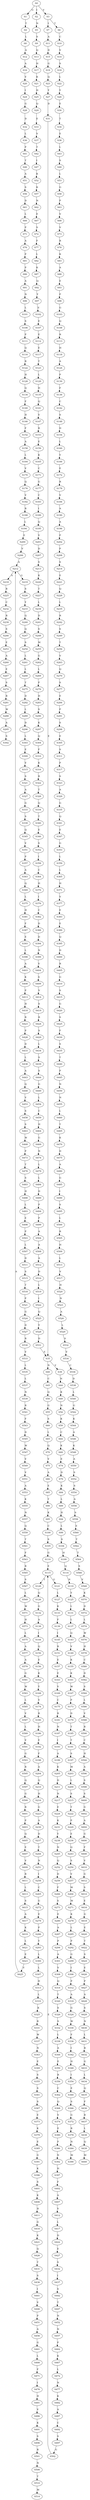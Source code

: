 strict digraph  {
	S0 -> S1 [ label = G ];
	S0 -> S2 [ label = I ];
	S0 -> S3 [ label = V ];
	S1 -> S4 [ label = T ];
	S2 -> S5 [ label = N ];
	S3 -> S6 [ label = T ];
	S3 -> S7 [ label = I ];
	S4 -> S8 [ label = L ];
	S5 -> S9 [ label = S ];
	S6 -> S10 [ label = C ];
	S7 -> S11 [ label = A ];
	S8 -> S12 [ label = A ];
	S9 -> S13 [ label = Q ];
	S10 -> S14 [ label = V ];
	S11 -> S15 [ label = D ];
	S12 -> S16 [ label = A ];
	S13 -> S17 [ label = H ];
	S14 -> S18 [ label = S ];
	S15 -> S19 [ label = G ];
	S16 -> S20 [ label = V ];
	S17 -> S21 [ label = K ];
	S18 -> S22 [ label = L ];
	S19 -> S23 [ label = Q ];
	S20 -> S24 [ label = I ];
	S21 -> S25 [ label = H ];
	S22 -> S26 [ label = Y ];
	S23 -> S27 [ label = Y ];
	S24 -> S28 [ label = G ];
	S25 -> S29 [ label = Q ];
	S26 -> S30 [ label = E ];
	S27 -> S31 [ label = D ];
	S28 -> S32 [ label = D ];
	S29 -> S33 [ label = E ];
	S30 -> S34 [ label = T ];
	S31 -> S35 [ label = E ];
	S32 -> S36 [ label = L ];
	S33 -> S37 [ label = V ];
	S34 -> S38 [ label = E ];
	S35 -> S39 [ label = V ];
	S35 -> S40 [ label = N ];
	S36 -> S41 [ label = P ];
	S37 -> S42 [ label = T ];
	S38 -> S43 [ label = L ];
	S39 -> S44 [ label = N ];
	S40 -> S45 [ label = C ];
	S41 -> S46 [ label = T ];
	S42 -> S47 [ label = I ];
	S43 -> S48 [ label = S ];
	S44 -> S49 [ label = K ];
	S45 -> S50 [ label = Q ];
	S46 -> S51 [ label = A ];
	S47 -> S52 [ label = K ];
	S48 -> S53 [ label = L ];
	S49 -> S54 [ label = N ];
	S50 -> S55 [ label = G ];
	S51 -> S56 [ label = S ];
	S52 -> S57 [ label = K ];
	S53 -> S58 [ label = G ];
	S54 -> S59 [ label = K ];
	S55 -> S60 [ label = S ];
	S56 -> S61 [ label = D ];
	S57 -> S62 [ label = N ];
	S58 -> S63 [ label = P ];
	S59 -> S64 [ label = C ];
	S60 -> S65 [ label = L ];
	S61 -> S66 [ label = L ];
	S62 -> S67 [ label = E ];
	S63 -> S68 [ label = V ];
	S64 -> S69 [ label = K ];
	S65 -> S70 [ label = Q ];
	S66 -> S71 [ label = P ];
	S67 -> S72 [ label = S ];
	S68 -> S73 [ label = V ];
	S69 -> S74 [ label = E ];
	S70 -> S75 [ label = V ];
	S71 -> S76 [ label = A ];
	S72 -> S77 [ label = F ];
	S73 -> S78 [ label = R ];
	S74 -> S79 [ label = D ];
	S75 -> S80 [ label = A ];
	S76 -> S81 [ label = P ];
	S77 -> S82 [ label = L ];
	S78 -> S83 [ label = K ];
	S79 -> S84 [ label = K ];
	S80 -> S85 [ label = E ];
	S81 -> S86 [ label = P ];
	S82 -> S87 [ label = K ];
	S83 -> S88 [ label = A ];
	S84 -> S89 [ label = L ];
	S85 -> S90 [ label = T ];
	S86 -> S91 [ label = A ];
	S87 -> S92 [ label = Q ];
	S88 -> S93 [ label = E ];
	S89 -> S94 [ label = H ];
	S90 -> S95 [ label = K ];
	S91 -> S96 [ label = N ];
	S92 -> S97 [ label = Y ];
	S93 -> S98 [ label = P ];
	S94 -> S99 [ label = L ];
	S95 -> S100 [ label = C ];
	S96 -> S101 [ label = L ];
	S97 -> S102 [ label = E ];
	S98 -> S103 [ label = G ];
	S99 -> S104 [ label = S ];
	S100 -> S105 [ label = S ];
	S101 -> S106 [ label = S ];
	S102 -> S107 [ label = E ];
	S103 -> S108 [ label = Q ];
	S104 -> S109 [ label = H ];
	S105 -> S110 [ label = G ];
	S106 -> S111 [ label = P ];
	S107 -> S112 [ label = E ];
	S108 -> S113 [ label = R ];
	S109 -> S114 [ label = Q ];
	S110 -> S115 [ label = E ];
	S111 -> S116 [ label = Q ];
	S112 -> S117 [ label = E ];
	S113 -> S118 [ label = H ];
	S114 -> S119 [ label = N ];
	S115 -> S120 [ label = T ];
	S115 -> S121 [ label = G ];
	S116 -> S122 [ label = R ];
	S117 -> S123 [ label = T ];
	S118 -> S124 [ label = A ];
	S119 -> S125 [ label = Y ];
	S120 -> S126 [ label = Q ];
	S121 -> S127 [ label = L ];
	S122 -> S128 [ label = H ];
	S123 -> S129 [ label = L ];
	S124 -> S130 [ label = P ];
	S125 -> S131 [ label = L ];
	S126 -> S132 [ label = G ];
	S127 -> S133 [ label = K ];
	S128 -> S134 [ label = Q ];
	S129 -> S135 [ label = H ];
	S130 -> S136 [ label = F ];
	S131 -> S137 [ label = L ];
	S132 -> S138 [ label = A ];
	S133 -> S139 [ label = F ];
	S134 -> S140 [ label = F ];
	S135 -> S141 [ label = Q ];
	S136 -> S142 [ label = C ];
	S137 -> S143 [ label = Q ];
	S138 -> S144 [ label = I ];
	S139 -> S145 [ label = I ];
	S140 -> S146 [ label = H ];
	S141 -> S147 [ label = V ];
	S142 -> S148 [ label = S ];
	S143 -> S149 [ label = V ];
	S144 -> S150 [ label = Q ];
	S145 -> S151 [ label = R ];
	S146 -> S152 [ label = F ];
	S147 -> S153 [ label = R ];
	S148 -> S154 [ label = D ];
	S149 -> S155 [ label = K ];
	S150 -> S156 [ label = E ];
	S151 -> S157 [ label = E ];
	S152 -> S158 [ label = A ];
	S153 -> S159 [ label = E ];
	S154 -> S160 [ label = L ];
	S155 -> S161 [ label = K ];
	S156 -> S162 [ label = K ];
	S157 -> S163 [ label = E ];
	S158 -> S164 [ label = L ];
	S159 -> S165 [ label = K ];
	S160 -> S166 [ label = Y ];
	S161 -> S167 [ label = W ];
	S162 -> S168 [ label = Y ];
	S163 -> S169 [ label = V ];
	S164 -> S170 [ label = V ];
	S165 -> S171 [ label = C ];
	S166 -> S172 [ label = E ];
	S167 -> S173 [ label = P ];
	S168 -> S174 [ label = V ];
	S169 -> S175 [ label = C ];
	S170 -> S176 [ label = Q ];
	S171 -> S177 [ label = G ];
	S172 -> S178 [ label = R ];
	S173 -> S179 [ label = D ];
	S174 -> S180 [ label = R ];
	S175 -> S181 [ label = R ];
	S176 -> S182 [ label = V ];
	S177 -> S183 [ label = C ];
	S178 -> S184 [ label = V ];
	S179 -> S185 [ label = T ];
	S180 -> S186 [ label = H ];
	S181 -> S187 [ label = N ];
	S182 -> S188 [ label = R ];
	S183 -> S189 [ label = I ];
	S184 -> S190 [ label = A ];
	S185 -> S191 [ label = T ];
	S186 -> S192 [ label = E ];
	S187 -> S193 [ label = I ];
	S188 -> S194 [ label = L ];
	S189 -> S195 [ label = Q ];
	S190 -> S196 [ label = A ];
	S191 -> S197 [ label = S ];
	S192 -> S198 [ label = F ];
	S193 -> S199 [ label = A ];
	S194 -> S200 [ label = E ];
	S195 -> S201 [ label = V ];
	S196 -> S202 [ label = P ];
	S197 -> S203 [ label = M ];
	S198 -> S204 [ label = A ];
	S199 -> S205 [ label = K ];
	S200 -> S206 [ label = V ];
	S201 -> S207 [ label = D ];
	S202 -> S208 [ label = P ];
	S203 -> S209 [ label = L ];
	S204 -> S210 [ label = Q ];
	S205 -> S211 [ label = D ];
	S206 -> S212 [ label = A ];
	S207 -> S213 [ label = S ];
	S208 -> S214 [ label = S ];
	S209 -> S215 [ label = S ];
	S210 -> S216 [ label = H ];
	S211 -> S217 [ label = N ];
	S212 -> S218 [ label = S ];
	S212 -> S219 [ label = G ];
	S213 -> S220 [ label = K ];
	S214 -> S221 [ label = E ];
	S215 -> S222 [ label = T ];
	S216 -> S223 [ label = G ];
	S217 -> S224 [ label = E ];
	S218 -> S225 [ label = R ];
	S219 -> S226 [ label = S ];
	S220 -> S227 [ label = T ];
	S221 -> S228 [ label = Q ];
	S222 -> S229 [ label = P ];
	S223 -> S230 [ label = A ];
	S224 -> S231 [ label = K ];
	S225 -> S232 [ label = C ];
	S226 -> S233 [ label = Y ];
	S227 -> S234 [ label = L ];
	S228 -> S235 [ label = L ];
	S229 -> S236 [ label = E ];
	S230 -> S237 [ label = D ];
	S231 -> S238 [ label = Y ];
	S232 -> S239 [ label = R ];
	S233 -> S240 [ label = Q ];
	S234 -> S241 [ label = D ];
	S235 -> S242 [ label = R ];
	S236 -> S243 [ label = Q ];
	S237 -> S244 [ label = T ];
	S238 -> S245 [ label = N ];
	S239 -> S246 [ label = S ];
	S240 -> S247 [ label = Q ];
	S241 -> S248 [ label = S ];
	S242 -> S249 [ label = S ];
	S243 -> S250 [ label = S ];
	S244 -> S251 [ label = N ];
	S245 -> S252 [ label = Q ];
	S246 -> S253 [ label = E ];
	S247 -> S254 [ label = S ];
	S248 -> S255 [ label = M ];
	S249 -> S256 [ label = T ];
	S250 -> S257 [ label = V ];
	S251 -> S258 [ label = I ];
	S252 -> S259 [ label = D ];
	S253 -> S260 [ label = A ];
	S254 -> S261 [ label = L ];
	S255 -> S262 [ label = G ];
	S256 -> S263 [ label = V ];
	S257 -> S264 [ label = M ];
	S258 -> S265 [ label = C ];
	S259 -> S266 [ label = F ];
	S260 -> S267 [ label = E ];
	S261 -> S268 [ label = L ];
	S262 -> S269 [ label = L ];
	S263 -> S270 [ label = Q ];
	S264 -> S271 [ label = M ];
	S265 -> S272 [ label = G ];
	S266 -> S273 [ label = S ];
	S267 -> S274 [ label = S ];
	S268 -> S275 [ label = T ];
	S269 -> S276 [ label = P ];
	S270 -> S277 [ label = S ];
	S271 -> S278 [ label = K ];
	S272 -> S279 [ label = E ];
	S273 -> S280 [ label = E ];
	S274 -> S281 [ label = R ];
	S275 -> S282 [ label = D ];
	S276 -> S283 [ label = H ];
	S277 -> S284 [ label = E ];
	S278 -> S285 [ label = L ];
	S279 -> S286 [ label = P ];
	S280 -> S287 [ label = A ];
	S281 -> S288 [ label = W ];
	S282 -> S289 [ label = L ];
	S283 -> S290 [ label = S ];
	S284 -> S291 [ label = P ];
	S285 -> S292 [ label = P ];
	S286 -> S293 [ label = Y ];
	S287 -> S294 [ label = P ];
	S288 -> S295 [ label = A ];
	S289 -> S296 [ label = D ];
	S290 -> S297 [ label = K ];
	S291 -> S298 [ label = S ];
	S292 -> S299 [ label = G ];
	S293 -> S300 [ label = L ];
	S294 -> S301 [ label = A ];
	S295 -> S302 [ label = S ];
	S296 -> S303 [ label = L ];
	S297 -> S304 [ label = Q ];
	S298 -> S305 [ label = E ];
	S299 -> S306 [ label = I ];
	S300 -> S307 [ label = L ];
	S301 -> S308 [ label = V ];
	S303 -> S309 [ label = E ];
	S304 -> S310 [ label = F ];
	S305 -> S311 [ label = S ];
	S306 -> S312 [ label = P ];
	S307 -> S313 [ label = H ];
	S308 -> S314 [ label = Q ];
	S309 -> S315 [ label = V ];
	S310 -> S316 [ label = K ];
	S311 -> S317 [ label = P ];
	S312 -> S318 [ label = A ];
	S313 -> S319 [ label = L ];
	S314 -> S320 [ label = T ];
	S315 -> S321 [ label = S ];
	S316 -> S322 [ label = R ];
	S317 -> S323 [ label = S ];
	S318 -> S324 [ label = G ];
	S319 -> S325 [ label = K ];
	S320 -> S326 [ label = S ];
	S321 -> S327 [ label = A ];
	S322 -> S328 [ label = T ];
	S323 -> S329 [ label = A ];
	S324 -> S330 [ label = W ];
	S325 -> S331 [ label = R ];
	S326 -> S332 [ label = S ];
	S327 -> S333 [ label = G ];
	S328 -> S334 [ label = Q ];
	S329 -> S335 [ label = G ];
	S330 -> S336 [ label = F ];
	S331 -> S337 [ label = W ];
	S332 -> S338 [ label = L ];
	S333 -> S339 [ label = S ];
	S334 -> S340 [ label = T ];
	S335 -> S341 [ label = Q ];
	S336 -> S342 [ label = I ];
	S337 -> S343 [ label = N ];
	S338 -> S344 [ label = A ];
	S339 -> S345 [ label = Q ];
	S340 -> S346 [ label = E ];
	S341 -> S347 [ label = E ];
	S342 -> S348 [ label = H ];
	S343 -> S349 [ label = E ];
	S344 -> S350 [ label = E ];
	S345 -> S351 [ label = V ];
	S346 -> S352 [ label = S ];
	S347 -> S353 [ label = G ];
	S348 -> S354 [ label = I ];
	S349 -> S355 [ label = S ];
	S350 -> S356 [ label = R ];
	S351 -> S357 [ label = P ];
	S352 -> S358 [ label = I ];
	S353 -> S359 [ label = L ];
	S354 -> S360 [ label = E ];
	S355 -> S361 [ label = S ];
	S356 -> S362 [ label = C ];
	S357 -> S363 [ label = A ];
	S358 -> S364 [ label = C ];
	S359 -> S365 [ label = L ];
	S360 -> S366 [ label = S ];
	S361 -> S367 [ label = S ];
	S362 -> S368 [ label = Q ];
	S363 -> S369 [ label = Q ];
	S364 -> S370 [ label = H ];
	S365 -> S371 [ label = H ];
	S366 -> S372 [ label = G ];
	S367 -> S373 [ label = E ];
	S368 -> S374 [ label = V ];
	S369 -> S375 [ label = L ];
	S370 -> S376 [ label = I ];
	S371 -> S377 [ label = V ];
	S372 -> S378 [ label = R ];
	S373 -> S379 [ label = K ];
	S374 -> S380 [ label = E ];
	S375 -> S381 [ label = H ];
	S376 -> S382 [ label = C ];
	S377 -> S383 [ label = E ];
	S378 -> S384 [ label = N ];
	S379 -> S385 [ label = E ];
	S380 -> S386 [ label = F ];
	S381 -> S387 [ label = F ];
	S382 -> S388 [ label = D ];
	S383 -> S389 [ label = E ];
	S384 -> S390 [ label = M ];
	S385 -> S391 [ label = G ];
	S386 -> S392 [ label = N ];
	S387 -> S393 [ label = E ];
	S388 -> S394 [ label = D ];
	S389 -> S395 [ label = Q ];
	S391 -> S396 [ label = K ];
	S392 -> S397 [ label = H ];
	S393 -> S398 [ label = L ];
	S394 -> S399 [ label = N ];
	S395 -> S400 [ label = D ];
	S396 -> S401 [ label = S ];
	S397 -> S402 [ label = F ];
	S398 -> S403 [ label = A ];
	S399 -> S404 [ label = V ];
	S400 -> S405 [ label = R ];
	S401 -> S406 [ label = K ];
	S402 -> S407 [ label = A ];
	S403 -> S408 [ label = K ];
	S404 -> S409 [ label = S ];
	S405 -> S410 [ label = G ];
	S406 -> S411 [ label = H ];
	S407 -> S412 [ label = V ];
	S408 -> S413 [ label = P ];
	S409 -> S414 [ label = V ];
	S410 -> S415 [ label = S ];
	S411 -> S416 [ label = G ];
	S412 -> S417 [ label = L ];
	S413 -> S418 [ label = H ];
	S414 -> S419 [ label = S ];
	S415 -> S420 [ label = G ];
	S416 -> S421 [ label = K ];
	S417 -> S422 [ label = D ];
	S418 -> S423 [ label = R ];
	S419 -> S424 [ label = R ];
	S420 -> S425 [ label = S ];
	S421 -> S426 [ label = Q ];
	S422 -> S427 [ label = E ];
	S423 -> S428 [ label = P ];
	S424 -> S429 [ label = S ];
	S425 -> S430 [ label = F ];
	S426 -> S431 [ label = T ];
	S427 -> S432 [ label = S ];
	S428 -> S433 [ label = D ];
	S429 -> S434 [ label = L ];
	S430 -> S435 [ label = S ];
	S431 -> S436 [ label = S ];
	S432 -> S437 [ label = I ];
	S433 -> S438 [ label = L ];
	S434 -> S439 [ label = S ];
	S435 -> S440 [ label = T ];
	S436 -> S441 [ label = I ];
	S437 -> S442 [ label = S ];
	S438 -> S443 [ label = A ];
	S439 -> S444 [ label = S ];
	S440 -> S445 [ label = P ];
	S441 -> S446 [ label = V ];
	S442 -> S447 [ label = T ];
	S443 -> S448 [ label = Q ];
	S444 -> S449 [ label = G ];
	S445 -> S450 [ label = N ];
	S446 -> S451 [ label = P ];
	S447 -> S452 [ label = N ];
	S448 -> S453 [ label = V ];
	S449 -> S454 [ label = L ];
	S450 -> S455 [ label = N ];
	S451 -> S456 [ label = A ];
	S452 -> S457 [ label = N ];
	S453 -> S458 [ label = S ];
	S454 -> S459 [ label = C ];
	S455 -> S460 [ label = L ];
	S456 -> S461 [ label = G ];
	S457 -> S462 [ label = P ];
	S458 -> S463 [ label = S ];
	S459 -> S464 [ label = H ];
	S460 -> S465 [ label = T ];
	S461 -> S466 [ label = L ];
	S462 -> S467 [ label = K ];
	S463 -> S468 [ label = W ];
	S464 -> S469 [ label = G ];
	S465 -> S470 [ label = K ];
	S466 -> S471 [ label = F ];
	S467 -> S472 [ label = L ];
	S468 -> S473 [ label = P ];
	S469 -> S474 [ label = N ];
	S470 -> S475 [ label = D ];
	S471 -> S476 [ label = I ];
	S472 -> S477 [ label = N ];
	S473 -> S478 [ label = T ];
	S474 -> S479 [ label = L ];
	S475 -> S480 [ label = A ];
	S476 -> S481 [ label = H ];
	S477 -> S482 [ label = K ];
	S478 -> S483 [ label = S ];
	S479 -> S484 [ label = L ];
	S480 -> S485 [ label = G ];
	S481 -> S486 [ label = V ];
	S482 -> S487 [ label = A ];
	S483 -> S488 [ label = H ];
	S484 -> S489 [ label = D ];
	S485 -> S490 [ label = I ];
	S486 -> S491 [ label = K ];
	S487 -> S492 [ label = C ];
	S488 -> S493 [ label = L ];
	S489 -> S494 [ label = P ];
	S490 -> S495 [ label = S ];
	S491 -> S496 [ label = S ];
	S492 -> S497 [ label = S ];
	S493 -> S498 [ label = E ];
	S494 -> S499 [ label = P ];
	S495 -> S500 [ label = L ];
	S496 -> S501 [ label = R ];
	S497 -> S502 [ label = G ];
	S498 -> S503 [ label = P ];
	S499 -> S504 [ label = A ];
	S500 -> S505 [ label = R ];
	S501 -> S506 [ label = N ];
	S502 -> S115 [ label = E ];
	S503 -> S507 [ label = L ];
	S504 -> S508 [ label = A ];
	S505 -> S509 [ label = H ];
	S506 -> S510 [ label = T ];
	S507 -> S511 [ label = D ];
	S508 -> S512 [ label = A ];
	S509 -> S513 [ label = L ];
	S510 -> S514 [ label = M ];
	S511 -> S515 [ label = S ];
	S512 -> S516 [ label = D ];
	S513 -> S517 [ label = V ];
	S515 -> S518 [ label = T ];
	S516 -> S519 [ label = L ];
	S517 -> S520 [ label = H ];
	S518 -> S521 [ label = P ];
	S519 -> S522 [ label = I ];
	S520 -> S523 [ label = N ];
	S521 -> S524 [ label = G ];
	S522 -> S525 [ label = Q ];
	S523 -> S526 [ label = A ];
	S524 -> S527 [ label = D ];
	S525 -> S528 [ label = Y ];
	S526 -> S529 [ label = L ];
	S527 -> S530 [ label = R ];
	S528 -> S531 [ label = D ];
	S529 -> S532 [ label = S ];
	S530 -> S533 [ label = V ];
	S531 -> S35 [ label = E ];
	S532 -> S534 [ label = V ];
	S533 -> S535 [ label = L ];
	S534 -> S536 [ label = C ];
	S535 -> S537 [ label = L ];
	S536 -> S538 [ label = D ];
	S537 -> S539 [ label = N ];
	S538 -> S540 [ label = L ];
	S539 -> S541 [ label = R ];
	S540 -> S542 [ label = G ];
	S541 -> S543 [ label = F ];
	S542 -> S544 [ label = K ];
	S543 -> S545 [ label = D ];
	S544 -> S546 [ label = A ];
	S545 -> S547 [ label = W ];
	S546 -> S548 [ label = K ];
	S547 -> S549 [ label = V ];
	S548 -> S550 [ label = A ];
	S549 -> S551 [ label = V ];
	S550 -> S552 [ label = S ];
	S551 -> S553 [ label = A ];
	S552 -> S554 [ label = S ];
	S553 -> S555 [ label = K ];
	S554 -> S556 [ label = A ];
	S555 -> S557 [ label = N ];
	S556 -> S558 [ label = S ];
	S557 -> S559 [ label = Q ];
	S558 -> S560 [ label = E ];
	S559 -> S561 [ label = T ];
	S560 -> S562 [ label = T ];
	S561 -> S563 [ label = F ];
	S562 -> S564 [ label = T ];
	S563 -> S565 [ label = R ];
	S564 -> S566 [ label = S ];
	S565 -> S567 [ label = S ];
	S566 -> S568 [ label = V ];
	S567 -> S569 [ label = L ];
	S568 -> S570 [ label = K ];
	S569 -> S571 [ label = W ];
	S570 -> S572 [ label = D ];
	S571 -> S573 [ label = H ];
	S572 -> S574 [ label = L ];
	S573 -> S575 [ label = L ];
	S574 -> S576 [ label = W ];
	S575 -> S577 [ label = A ];
	S576 -> S578 [ label = H ];
	S577 -> S579 [ label = A ];
	S578 -> S580 [ label = C ];
	S579 -> S581 [ label = G ];
	S580 -> S582 [ label = D ];
	S581 -> S583 [ label = W ];
	S582 -> S584 [ label = S ];
	S583 -> S585 [ label = L ];
	S584 -> S586 [ label = L ];
	S585 -> S587 [ label = V ];
	S586 -> S588 [ label = V ];
	S587 -> S589 [ label = L ];
	S588 -> S590 [ label = R ];
	S589 -> S591 [ label = V ];
	S590 -> S592 [ label = C ];
	S591 -> S593 [ label = G ];
	S592 -> S594 [ label = H ];
	S593 -> S595 [ label = R ];
	S594 -> S596 [ label = A ];
	S595 -> S597 [ label = Q ];
	S596 -> S598 [ label = S ];
	S597 -> S599 [ label = G ];
	S598 -> S600 [ label = S ];
	S599 -> S601 [ label = R ];
	S600 -> S602 [ label = G ];
	S601 -> S603 [ label = P ];
	S602 -> S604 [ label = A ];
	S603 -> S605 [ label = Q ];
	S604 -> S606 [ label = G ];
	S605 -> S607 [ label = E ];
	S606 -> S608 [ label = F ];
	S607 -> S609 [ label = V ];
	S608 -> S610 [ label = V ];
	S609 -> S611 [ label = R ];
	S610 -> S612 [ label = G ];
	S611 -> S613 [ label = L ];
	S612 -> S614 [ label = S ];
	S613 -> S615 [ label = S ];
	S614 -> S616 [ label = E ];
	S615 -> S617 [ label = A ];
	S616 -> S618 [ label = G ];
	S617 -> S619 [ label = K ];
	S618 -> S620 [ label = E ];
	S619 -> S621 [ label = L ];
	S620 -> S622 [ label = T ];
	S621 -> S623 [ label = E ];
	S622 -> S624 [ label = S ];
	S623 -> S625 [ label = V ];
	S624 -> S626 [ label = E ];
	S625 -> S212 [ label = A ];
	S626 -> S627 [ label = P ];
	S627 -> S628 [ label = A ];
	S628 -> S629 [ label = S ];
	S629 -> S630 [ label = N ];
	S630 -> S631 [ label = L ];
	S631 -> S632 [ label = R ];
	S632 -> S633 [ label = G ];
	S633 -> S634 [ label = L ];
	S634 -> S635 [ label = Q ];
	S635 -> S636 [ label = F ];
	S636 -> S637 [ label = R ];
	S637 -> S638 [ label = L ];
	S638 -> S639 [ label = Q ];
	S639 -> S640 [ label = M ];
}
